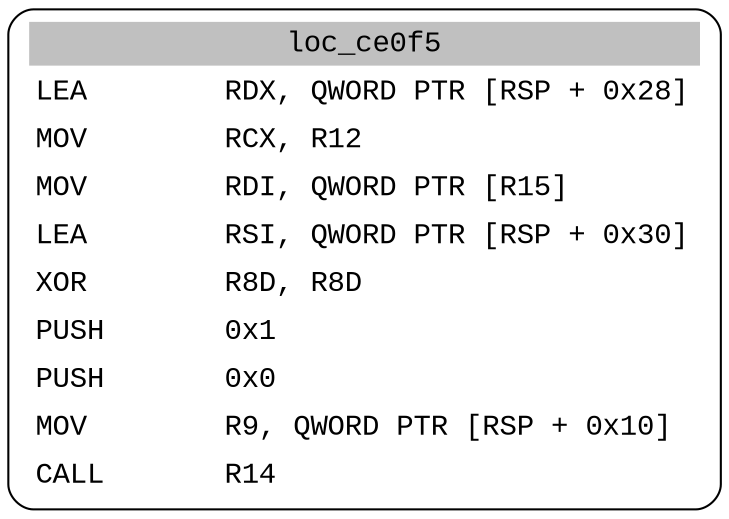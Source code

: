 digraph asm_graph {
1941 [
shape="Mrecord" fontname="Courier New"label =<<table border="0" cellborder="0" cellpadding="3"><tr><td align="center" colspan="2" bgcolor="grey">loc_ce0f5</td></tr><tr><td align="left">LEA        RDX, QWORD PTR [RSP + 0x28]</td></tr><tr><td align="left">MOV        RCX, R12</td></tr><tr><td align="left">MOV        RDI, QWORD PTR [R15]</td></tr><tr><td align="left">LEA        RSI, QWORD PTR [RSP + 0x30]</td></tr><tr><td align="left">XOR        R8D, R8D</td></tr><tr><td align="left">PUSH       0x1</td></tr><tr><td align="left">PUSH       0x0</td></tr><tr><td align="left">MOV        R9, QWORD PTR [RSP + 0x10]</td></tr><tr><td align="left">CALL       R14</td></tr></table>> ];
}